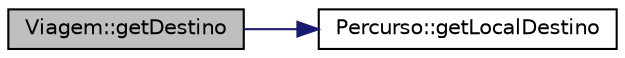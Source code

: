 digraph "Viagem::getDestino"
{
  edge [fontname="Helvetica",fontsize="10",labelfontname="Helvetica",labelfontsize="10"];
  node [fontname="Helvetica",fontsize="10",shape=record];
  rankdir="LR";
  Node6 [label="Viagem::getDestino",height=0.2,width=0.4,color="black", fillcolor="grey75", style="filled", fontcolor="black"];
  Node6 -> Node7 [color="midnightblue",fontsize="10",style="solid",fontname="Helvetica"];
  Node7 [label="Percurso::getLocalDestino",height=0.2,width=0.4,color="black", fillcolor="white", style="filled",URL="$class_percurso.html#a0cee57bf70cf98f81f4bdb0bfe46b9fb",tooltip="função para obter local de destino "];
}

